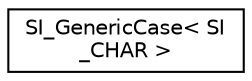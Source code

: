 digraph "Graphical Class Hierarchy"
{
  edge [fontname="Helvetica",fontsize="10",labelfontname="Helvetica",labelfontsize="10"];
  node [fontname="Helvetica",fontsize="10",shape=record];
  rankdir="LR";
  Node1 [label="SI_GenericCase\< SI\l_CHAR \>",height=0.2,width=0.4,color="black", fillcolor="white", style="filled",URL="$structSI__GenericCase.html"];
}
